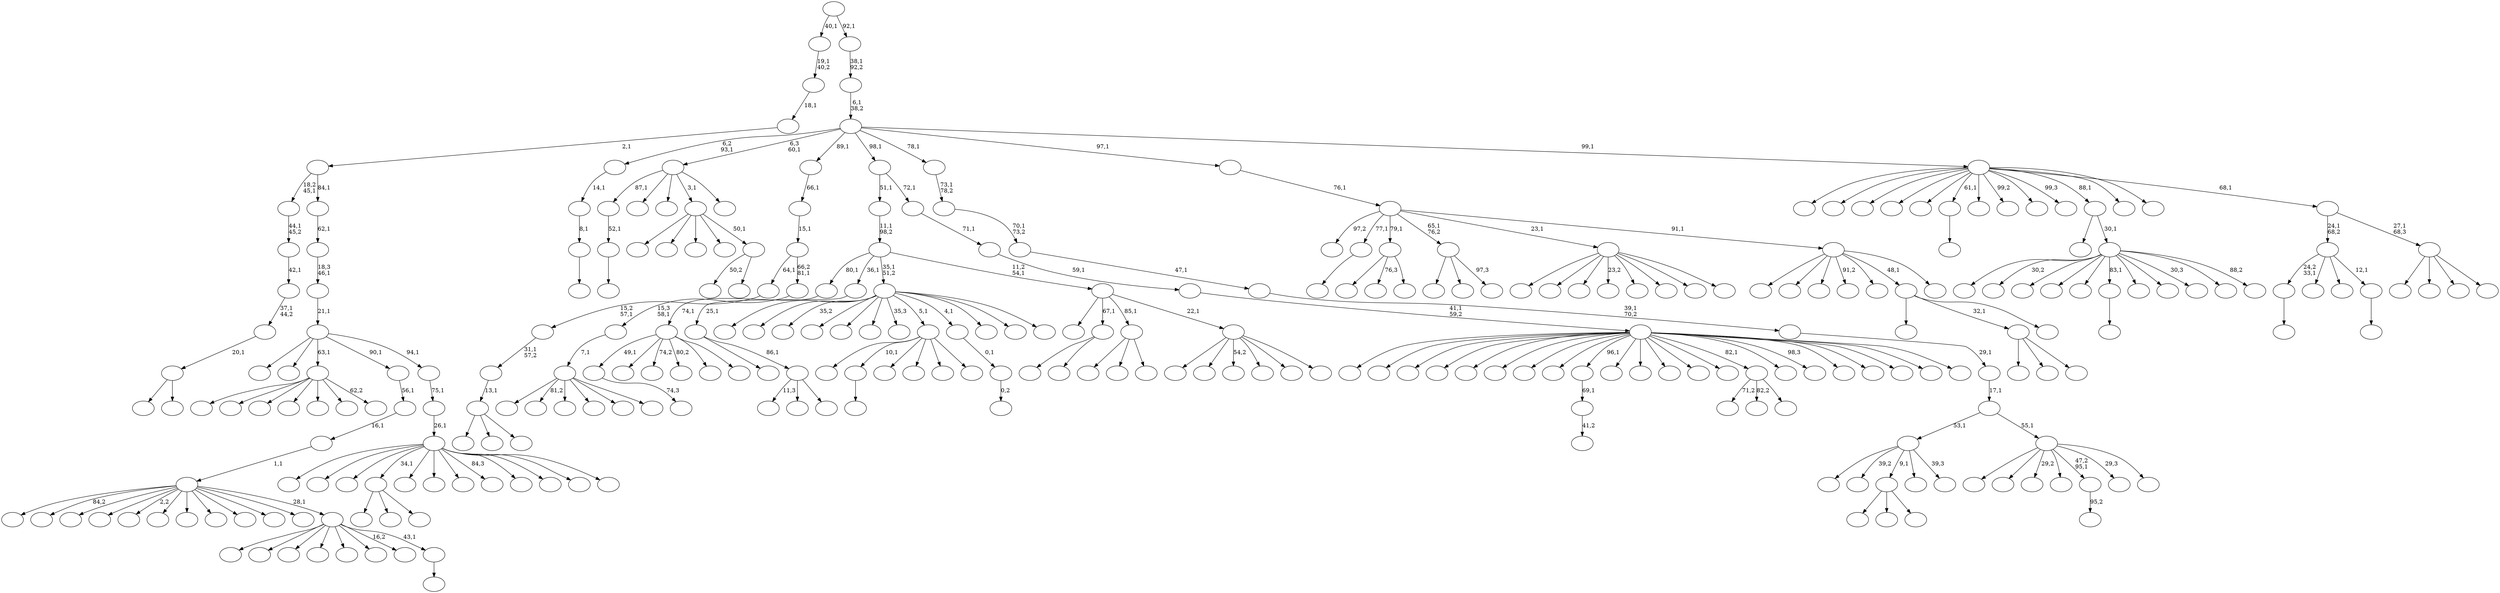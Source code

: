 digraph T {
	300 [label=""]
	299 [label=""]
	298 [label=""]
	297 [label=""]
	296 [label=""]
	295 [label=""]
	294 [label=""]
	293 [label=""]
	292 [label=""]
	291 [label=""]
	290 [label=""]
	289 [label=""]
	288 [label=""]
	287 [label=""]
	286 [label=""]
	285 [label=""]
	284 [label=""]
	283 [label=""]
	282 [label=""]
	281 [label=""]
	280 [label=""]
	279 [label=""]
	278 [label=""]
	277 [label=""]
	276 [label=""]
	275 [label=""]
	274 [label=""]
	273 [label=""]
	272 [label=""]
	271 [label=""]
	270 [label=""]
	269 [label=""]
	268 [label=""]
	267 [label=""]
	266 [label=""]
	265 [label=""]
	264 [label=""]
	263 [label=""]
	262 [label=""]
	261 [label=""]
	260 [label=""]
	259 [label=""]
	258 [label=""]
	257 [label=""]
	256 [label=""]
	255 [label=""]
	254 [label=""]
	253 [label=""]
	252 [label=""]
	251 [label=""]
	250 [label=""]
	249 [label=""]
	248 [label=""]
	247 [label=""]
	246 [label=""]
	245 [label=""]
	244 [label=""]
	243 [label=""]
	242 [label=""]
	241 [label=""]
	240 [label=""]
	239 [label=""]
	238 [label=""]
	237 [label=""]
	236 [label=""]
	235 [label=""]
	234 [label=""]
	233 [label=""]
	232 [label=""]
	231 [label=""]
	230 [label=""]
	229 [label=""]
	228 [label=""]
	227 [label=""]
	226 [label=""]
	225 [label=""]
	224 [label=""]
	223 [label=""]
	222 [label=""]
	221 [label=""]
	220 [label=""]
	219 [label=""]
	218 [label=""]
	217 [label=""]
	216 [label=""]
	215 [label=""]
	214 [label=""]
	213 [label=""]
	212 [label=""]
	211 [label=""]
	210 [label=""]
	209 [label=""]
	208 [label=""]
	207 [label=""]
	206 [label=""]
	205 [label=""]
	204 [label=""]
	203 [label=""]
	202 [label=""]
	201 [label=""]
	200 [label=""]
	199 [label=""]
	198 [label=""]
	197 [label=""]
	196 [label=""]
	195 [label=""]
	194 [label=""]
	193 [label=""]
	192 [label=""]
	191 [label=""]
	190 [label=""]
	189 [label=""]
	188 [label=""]
	187 [label=""]
	186 [label=""]
	185 [label=""]
	184 [label=""]
	183 [label=""]
	182 [label=""]
	181 [label=""]
	180 [label=""]
	179 [label=""]
	178 [label=""]
	177 [label=""]
	176 [label=""]
	175 [label=""]
	174 [label=""]
	173 [label=""]
	172 [label=""]
	171 [label=""]
	170 [label=""]
	169 [label=""]
	168 [label=""]
	167 [label=""]
	166 [label=""]
	165 [label=""]
	164 [label=""]
	163 [label=""]
	162 [label=""]
	161 [label=""]
	160 [label=""]
	159 [label=""]
	158 [label=""]
	157 [label=""]
	156 [label=""]
	155 [label=""]
	154 [label=""]
	153 [label=""]
	152 [label=""]
	151 [label=""]
	150 [label=""]
	149 [label=""]
	148 [label=""]
	147 [label=""]
	146 [label=""]
	145 [label=""]
	144 [label=""]
	143 [label=""]
	142 [label=""]
	141 [label=""]
	140 [label=""]
	139 [label=""]
	138 [label=""]
	137 [label=""]
	136 [label=""]
	135 [label=""]
	134 [label=""]
	133 [label=""]
	132 [label=""]
	131 [label=""]
	130 [label=""]
	129 [label=""]
	128 [label=""]
	127 [label=""]
	126 [label=""]
	125 [label=""]
	124 [label=""]
	123 [label=""]
	122 [label=""]
	121 [label=""]
	120 [label=""]
	119 [label=""]
	118 [label=""]
	117 [label=""]
	116 [label=""]
	115 [label=""]
	114 [label=""]
	113 [label=""]
	112 [label=""]
	111 [label=""]
	110 [label=""]
	109 [label=""]
	108 [label=""]
	107 [label=""]
	106 [label=""]
	105 [label=""]
	104 [label=""]
	103 [label=""]
	102 [label=""]
	101 [label=""]
	100 [label=""]
	99 [label=""]
	98 [label=""]
	97 [label=""]
	96 [label=""]
	95 [label=""]
	94 [label=""]
	93 [label=""]
	92 [label=""]
	91 [label=""]
	90 [label=""]
	89 [label=""]
	88 [label=""]
	87 [label=""]
	86 [label=""]
	85 [label=""]
	84 [label=""]
	83 [label=""]
	82 [label=""]
	81 [label=""]
	80 [label=""]
	79 [label=""]
	78 [label=""]
	77 [label=""]
	76 [label=""]
	75 [label=""]
	74 [label=""]
	73 [label=""]
	72 [label=""]
	71 [label=""]
	70 [label=""]
	69 [label=""]
	68 [label=""]
	67 [label=""]
	66 [label=""]
	65 [label=""]
	64 [label=""]
	63 [label=""]
	62 [label=""]
	61 [label=""]
	60 [label=""]
	59 [label=""]
	58 [label=""]
	57 [label=""]
	56 [label=""]
	55 [label=""]
	54 [label=""]
	53 [label=""]
	52 [label=""]
	51 [label=""]
	50 [label=""]
	49 [label=""]
	48 [label=""]
	47 [label=""]
	46 [label=""]
	45 [label=""]
	44 [label=""]
	43 [label=""]
	42 [label=""]
	41 [label=""]
	40 [label=""]
	39 [label=""]
	38 [label=""]
	37 [label=""]
	36 [label=""]
	35 [label=""]
	34 [label=""]
	33 [label=""]
	32 [label=""]
	31 [label=""]
	30 [label=""]
	29 [label=""]
	28 [label=""]
	27 [label=""]
	26 [label=""]
	25 [label=""]
	24 [label=""]
	23 [label=""]
	22 [label=""]
	21 [label=""]
	20 [label=""]
	19 [label=""]
	18 [label=""]
	17 [label=""]
	16 [label=""]
	15 [label=""]
	14 [label=""]
	13 [label=""]
	12 [label=""]
	11 [label=""]
	10 [label=""]
	9 [label=""]
	8 [label=""]
	7 [label=""]
	6 [label=""]
	5 [label=""]
	4 [label=""]
	3 [label=""]
	2 [label=""]
	1 [label=""]
	0 [label=""]
	277 -> 278 [label="74,3"]
	266 -> 267 [label=""]
	265 -> 266 [label="8,1"]
	264 -> 265 [label="14,1"]
	261 -> 262 [label=""]
	253 -> 254 [label=""]
	252 -> 253 [label="52,1"]
	212 -> 276 [label=""]
	212 -> 256 [label=""]
	212 -> 213 [label=""]
	210 -> 211 [label=""]
	208 -> 209 [label=""]
	202 -> 203 [label="95,2"]
	197 -> 198 [label="41,2"]
	196 -> 197 [label="69,1"]
	179 -> 277 [label="49,1"]
	179 -> 271 [label=""]
	179 -> 268 [label="74,2"]
	179 -> 263 [label="80,2"]
	179 -> 227 [label=""]
	179 -> 180 [label=""]
	178 -> 179 [label="74,1"]
	176 -> 177 [label=""]
	165 -> 166 [label=""]
	162 -> 260 [label=""]
	162 -> 185 [label="76,3"]
	162 -> 163 [label=""]
	160 -> 240 [label="50,2"]
	160 -> 161 [label=""]
	159 -> 255 [label=""]
	159 -> 245 [label=""]
	159 -> 237 [label=""]
	159 -> 171 [label=""]
	159 -> 160 [label="50,1"]
	149 -> 244 [label="71,2"]
	149 -> 229 [label="82,2"]
	149 -> 150 [label=""]
	139 -> 269 [label=""]
	139 -> 186 [label=""]
	139 -> 140 [label=""]
	138 -> 139 [label="13,1"]
	137 -> 138 [label="31,1\n57,2"]
	136 -> 137 [label="15,2\n57,1"]
	134 -> 281 [label=""]
	134 -> 168 [label=""]
	134 -> 135 [label="97,3"]
	132 -> 257 [label=""]
	132 -> 199 [label=""]
	132 -> 133 [label=""]
	130 -> 252 [label="87,1"]
	130 -> 231 [label=""]
	130 -> 173 [label=""]
	130 -> 159 [label="3,1"]
	130 -> 131 [label=""]
	125 -> 296 [label=""]
	125 -> 292 [label=""]
	125 -> 126 [label=""]
	113 -> 155 [label=""]
	113 -> 114 [label=""]
	103 -> 275 [label=""]
	103 -> 259 [label=""]
	103 -> 232 [label=""]
	103 -> 222 [label="23,2"]
	103 -> 214 [label=""]
	103 -> 189 [label=""]
	103 -> 174 [label=""]
	103 -> 104 [label=""]
	100 -> 280 [label=""]
	100 -> 210 [label="10,1"]
	100 -> 195 [label=""]
	100 -> 153 [label=""]
	100 -> 111 [label=""]
	100 -> 101 [label=""]
	98 -> 99 [label="0,2"]
	97 -> 98 [label="0,1"]
	93 -> 242 [label=""]
	93 -> 204 [label=""]
	93 -> 94 [label=""]
	89 -> 299 [label=""]
	89 -> 294 [label="30,2"]
	89 -> 218 [label=""]
	89 -> 192 [label=""]
	89 -> 191 [label=""]
	89 -> 176 [label="83,1"]
	89 -> 151 [label=""]
	89 -> 147 [label=""]
	89 -> 124 [label="30,3"]
	89 -> 105 [label=""]
	89 -> 90 [label="88,2"]
	88 -> 290 [label=""]
	88 -> 89 [label="30,1"]
	84 -> 285 [label=""]
	84 -> 279 [label=""]
	84 -> 241 [label=""]
	84 -> 193 [label=""]
	84 -> 184 [label=""]
	84 -> 182 [label=""]
	84 -> 85 [label="62,2"]
	79 -> 272 [label="11,3"]
	79 -> 247 [label=""]
	79 -> 80 [label=""]
	78 -> 220 [label=""]
	78 -> 79 [label="86,1"]
	77 -> 78 [label="25,1"]
	75 -> 76 [label=""]
	74 -> 250 [label=""]
	74 -> 206 [label=""]
	74 -> 175 [label=""]
	74 -> 148 [label=""]
	74 -> 141 [label=""]
	74 -> 108 [label=""]
	74 -> 83 [label="16,2"]
	74 -> 75 [label="43,1"]
	73 -> 282 [label=""]
	73 -> 234 [label="84,2"]
	73 -> 233 [label=""]
	73 -> 216 [label=""]
	73 -> 158 [label="2,2"]
	73 -> 146 [label=""]
	73 -> 142 [label=""]
	73 -> 123 [label=""]
	73 -> 118 [label=""]
	73 -> 109 [label=""]
	73 -> 82 [label=""]
	73 -> 74 [label="28,1"]
	72 -> 73 [label="1,1"]
	71 -> 72 [label="16,1"]
	70 -> 71 [label="56,1"]
	68 -> 190 [label=""]
	68 -> 125 [label="32,1"]
	68 -> 69 [label=""]
	66 -> 248 [label=""]
	66 -> 67 [label=""]
	65 -> 66 [label="20,1"]
	64 -> 65 [label="37,1\n44,2"]
	63 -> 64 [label="42,1"]
	62 -> 63 [label="44,1\n45,2"]
	59 -> 239 [label=""]
	59 -> 217 [label="39,2"]
	59 -> 132 [label="9,1"]
	59 -> 120 [label=""]
	59 -> 60 [label="39,3"]
	57 -> 300 [label=""]
	57 -> 298 [label="81,2"]
	57 -> 295 [label=""]
	57 -> 288 [label=""]
	57 -> 238 [label=""]
	57 -> 58 [label=""]
	56 -> 57 [label="7,1"]
	55 -> 56 [label="15,3\n58,1"]
	54 -> 136 [label="64,1"]
	54 -> 55 [label="66,2\n81,1"]
	53 -> 54 [label="15,1"]
	52 -> 53 [label="66,1"]
	50 -> 286 [label=""]
	50 -> 236 [label=""]
	50 -> 224 [label=""]
	50 -> 212 [label="34,1"]
	50 -> 201 [label=""]
	50 -> 183 [label=""]
	50 -> 169 [label=""]
	50 -> 110 [label="84,3"]
	50 -> 107 [label=""]
	50 -> 102 [label=""]
	50 -> 96 [label=""]
	50 -> 51 [label=""]
	49 -> 50 [label="26,1"]
	48 -> 49 [label="75,1"]
	47 -> 274 [label=""]
	47 -> 145 [label=""]
	47 -> 84 [label="63,1"]
	47 -> 70 [label="90,1"]
	47 -> 48 [label="94,1"]
	46 -> 47 [label="21,1"]
	45 -> 46 [label="18,3\n46,1"]
	44 -> 45 [label="62,1"]
	43 -> 62 [label="18,2\n45,1"]
	43 -> 44 [label="84,1"]
	42 -> 43 [label="2,1"]
	41 -> 42 [label="18,1"]
	40 -> 41 [label="19,1\n40,2"]
	38 -> 284 [label=""]
	38 -> 230 [label=""]
	38 -> 219 [label="35,2"]
	38 -> 215 [label=""]
	38 -> 172 [label=""]
	38 -> 154 [label=""]
	38 -> 121 [label="35,3"]
	38 -> 100 [label="5,1"]
	38 -> 97 [label="4,1"]
	38 -> 95 [label=""]
	38 -> 86 [label=""]
	38 -> 39 [label=""]
	35 -> 194 [label=""]
	35 -> 119 [label=""]
	35 -> 106 [label="54,2"]
	35 -> 81 [label=""]
	35 -> 61 [label=""]
	35 -> 36 [label=""]
	34 -> 156 [label=""]
	34 -> 113 [label="67,1"]
	34 -> 93 [label="85,1"]
	34 -> 35 [label="22,1"]
	33 -> 178 [label="80,1"]
	33 -> 77 [label="36,1"]
	33 -> 38 [label="35,1\n51,2"]
	33 -> 34 [label="11,2\n54,1"]
	32 -> 33 [label="11,1\n98,2"]
	30 -> 297 [label=""]
	30 -> 291 [label=""]
	30 -> 283 [label=""]
	30 -> 273 [label=""]
	30 -> 270 [label=""]
	30 -> 258 [label=""]
	30 -> 249 [label=""]
	30 -> 205 [label=""]
	30 -> 196 [label="96,1"]
	30 -> 188 [label=""]
	30 -> 187 [label=""]
	30 -> 181 [label=""]
	30 -> 170 [label=""]
	30 -> 152 [label=""]
	30 -> 149 [label="82,1"]
	30 -> 122 [label=""]
	30 -> 117 [label="98,3"]
	30 -> 115 [label=""]
	30 -> 112 [label=""]
	30 -> 92 [label=""]
	30 -> 37 [label=""]
	30 -> 31 [label=""]
	29 -> 30 [label="41,1\n59,2"]
	28 -> 29 [label="59,1"]
	27 -> 28 [label="71,1"]
	26 -> 32 [label="51,1"]
	26 -> 27 [label="72,1"]
	24 -> 287 [label=""]
	24 -> 251 [label=""]
	24 -> 235 [label="29,2"]
	24 -> 226 [label=""]
	24 -> 202 [label="47,2\n95,1"]
	24 -> 116 [label="29,3"]
	24 -> 25 [label=""]
	23 -> 59 [label="53,1"]
	23 -> 24 [label="55,1"]
	22 -> 23 [label="17,1"]
	21 -> 22 [label="29,1"]
	20 -> 21 [label="39,1\n70,2"]
	19 -> 20 [label="47,1"]
	18 -> 19 [label="70,1\n73,2"]
	17 -> 18 [label="73,1\n78,2"]
	13 -> 14 [label=""]
	12 -> 261 [label="24,2\n33,1"]
	12 -> 200 [label=""]
	12 -> 15 [label=""]
	12 -> 13 [label="12,1"]
	10 -> 293 [label=""]
	10 -> 228 [label=""]
	10 -> 207 [label=""]
	10 -> 164 [label="91,2"]
	10 -> 128 [label=""]
	10 -> 68 [label="48,1"]
	10 -> 11 [label=""]
	9 -> 289 [label="97,2"]
	9 -> 165 [label="77,1"]
	9 -> 162 [label="79,1"]
	9 -> 134 [label="65,1\n76,2"]
	9 -> 103 [label="23,1"]
	9 -> 10 [label="91,1"]
	8 -> 9 [label="76,1"]
	6 -> 157 [label=""]
	6 -> 144 [label=""]
	6 -> 91 [label=""]
	6 -> 7 [label=""]
	5 -> 12 [label="24,1\n68,2"]
	5 -> 6 [label="27,1\n68,3"]
	4 -> 246 [label=""]
	4 -> 243 [label=""]
	4 -> 225 [label=""]
	4 -> 223 [label=""]
	4 -> 221 [label=""]
	4 -> 208 [label="61,1"]
	4 -> 167 [label=""]
	4 -> 143 [label="99,2"]
	4 -> 129 [label=""]
	4 -> 127 [label="99,3"]
	4 -> 88 [label="88,1"]
	4 -> 87 [label=""]
	4 -> 16 [label=""]
	4 -> 5 [label="68,1"]
	3 -> 264 [label="6,2\n93,1"]
	3 -> 130 [label="6,3\n60,1"]
	3 -> 52 [label="89,1"]
	3 -> 26 [label="98,1"]
	3 -> 17 [label="78,1"]
	3 -> 8 [label="97,1"]
	3 -> 4 [label="99,1"]
	2 -> 3 [label="6,1\n38,2"]
	1 -> 2 [label="38,1\n92,2"]
	0 -> 40 [label="40,1"]
	0 -> 1 [label="92,1"]
}
